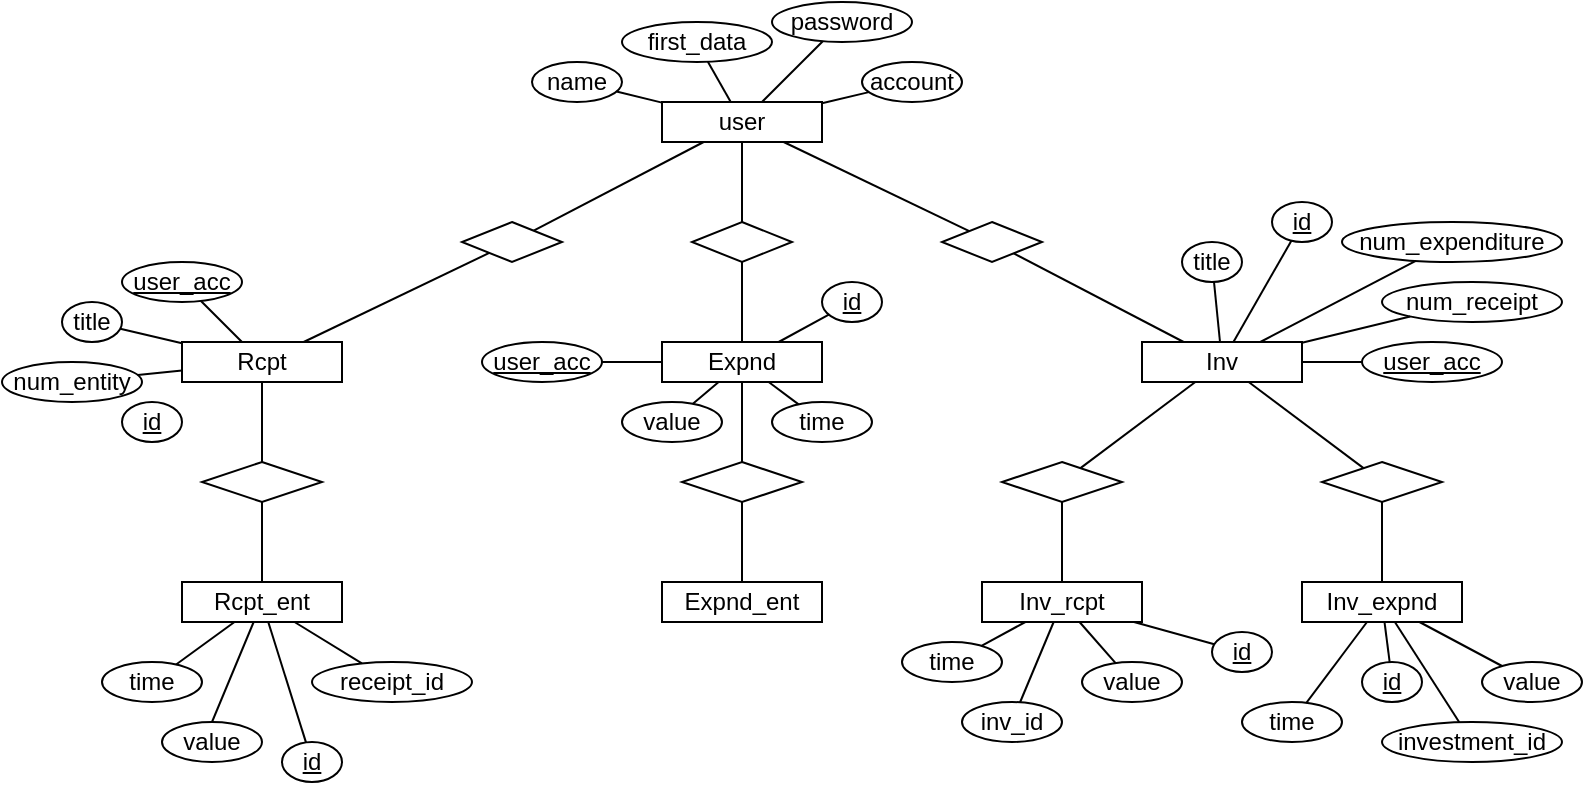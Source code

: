 <mxfile version="14.8.3" type="device"><diagram id="9Buu_Cc-pNRBsCQl5Hp7" name="Page-1"><mxGraphModel dx="865" dy="456" grid="1" gridSize="10" guides="1" tooltips="1" connect="1" arrows="1" fold="1" page="1" pageScale="1" pageWidth="850" pageHeight="1100" math="0" shadow="0"><root><mxCell id="0"/><mxCell id="1" parent="0"/><mxCell id="oZ_vx5jJv_oe8ziemRPR-1" value="Rcpt" style="rounded=0;whiteSpace=wrap;html=1;" parent="1" vertex="1"><mxGeometry x="280" y="300" width="80" height="20" as="geometry"/></mxCell><mxCell id="oZ_vx5jJv_oe8ziemRPR-2" value="user" style="rounded=0;whiteSpace=wrap;html=1;" parent="1" vertex="1"><mxGeometry x="520" y="180" width="80" height="20" as="geometry"/></mxCell><mxCell id="oZ_vx5jJv_oe8ziemRPR-3" value="title" style="ellipse;whiteSpace=wrap;html=1;" parent="1" vertex="1"><mxGeometry x="220" y="280" width="30" height="20" as="geometry"/></mxCell><mxCell id="oZ_vx5jJv_oe8ziemRPR-4" value="num_entity" style="ellipse;whiteSpace=wrap;html=1;" parent="1" vertex="1"><mxGeometry x="190" y="310" width="70" height="20" as="geometry"/></mxCell><mxCell id="oZ_vx5jJv_oe8ziemRPR-5" value="&lt;u&gt;id&lt;/u&gt;" style="ellipse;whiteSpace=wrap;html=1;" parent="1" vertex="1"><mxGeometry x="250" y="330" width="30" height="20" as="geometry"/></mxCell><mxCell id="oZ_vx5jJv_oe8ziemRPR-6" value="account" style="ellipse;whiteSpace=wrap;html=1;" parent="1" vertex="1"><mxGeometry x="620" y="160" width="50" height="20" as="geometry"/></mxCell><mxCell id="oZ_vx5jJv_oe8ziemRPR-7" value="password" style="ellipse;whiteSpace=wrap;html=1;" parent="1" vertex="1"><mxGeometry x="575" y="130" width="70" height="20" as="geometry"/></mxCell><mxCell id="oZ_vx5jJv_oe8ziemRPR-8" value="" style="endArrow=none;html=1;" parent="1" source="oZ_vx5jJv_oe8ziemRPR-7" target="oZ_vx5jJv_oe8ziemRPR-2" edge="1"><mxGeometry width="50" height="50" relative="1" as="geometry"><mxPoint x="350" y="160" as="sourcePoint"/><mxPoint x="400" y="110" as="targetPoint"/></mxGeometry></mxCell><mxCell id="oZ_vx5jJv_oe8ziemRPR-9" value="" style="endArrow=none;html=1;" parent="1" source="oZ_vx5jJv_oe8ziemRPR-2" target="oZ_vx5jJv_oe8ziemRPR-6" edge="1"><mxGeometry width="50" height="50" relative="1" as="geometry"><mxPoint x="440" y="200" as="sourcePoint"/><mxPoint x="490" y="150" as="targetPoint"/></mxGeometry></mxCell><mxCell id="oZ_vx5jJv_oe8ziemRPR-10" value="" style="endArrow=none;html=1;" parent="1" source="oZ_vx5jJv_oe8ziemRPR-1" target="oZ_vx5jJv_oe8ziemRPR-3" edge="1"><mxGeometry width="50" height="50" relative="1" as="geometry"><mxPoint x="300" y="280" as="sourcePoint"/><mxPoint x="350" y="230" as="targetPoint"/></mxGeometry></mxCell><mxCell id="oZ_vx5jJv_oe8ziemRPR-11" value="" style="endArrow=none;html=1;" parent="1" source="oZ_vx5jJv_oe8ziemRPR-1" target="oZ_vx5jJv_oe8ziemRPR-4" edge="1"><mxGeometry width="50" height="50" relative="1" as="geometry"><mxPoint x="400" y="290" as="sourcePoint"/><mxPoint x="450" y="240" as="targetPoint"/></mxGeometry></mxCell><mxCell id="oZ_vx5jJv_oe8ziemRPR-13" value="Rcpt_ent" style="rounded=0;whiteSpace=wrap;html=1;" parent="1" vertex="1"><mxGeometry x="280" y="420" width="80" height="20" as="geometry"/></mxCell><mxCell id="oZ_vx5jJv_oe8ziemRPR-15" value="receipt_id" style="ellipse;whiteSpace=wrap;html=1;" parent="1" vertex="1"><mxGeometry x="345" y="460" width="80" height="20" as="geometry"/></mxCell><mxCell id="oZ_vx5jJv_oe8ziemRPR-16" value="&lt;u&gt;id&lt;/u&gt;" style="ellipse;whiteSpace=wrap;html=1;" parent="1" vertex="1"><mxGeometry x="330" y="500" width="30" height="20" as="geometry"/></mxCell><mxCell id="oZ_vx5jJv_oe8ziemRPR-18" value="" style="endArrow=none;html=1;" parent="1" source="oZ_vx5jJv_oe8ziemRPR-13" target="oZ_vx5jJv_oe8ziemRPR-15" edge="1"><mxGeometry width="50" height="50" relative="1" as="geometry"><mxPoint x="320" y="420" as="sourcePoint"/><mxPoint x="370" y="370" as="targetPoint"/></mxGeometry></mxCell><mxCell id="oZ_vx5jJv_oe8ziemRPR-19" value="" style="endArrow=none;html=1;" parent="1" source="oZ_vx5jJv_oe8ziemRPR-16" target="oZ_vx5jJv_oe8ziemRPR-13" edge="1"><mxGeometry width="50" height="50" relative="1" as="geometry"><mxPoint x="150" y="520" as="sourcePoint"/><mxPoint x="200" y="470" as="targetPoint"/></mxGeometry></mxCell><mxCell id="oZ_vx5jJv_oe8ziemRPR-20" value="" style="rhombus;whiteSpace=wrap;html=1;" parent="1" vertex="1"><mxGeometry x="530" y="360" width="60" height="20" as="geometry"/></mxCell><mxCell id="oZ_vx5jJv_oe8ziemRPR-21" value="" style="endArrow=none;html=1;" parent="1" source="1qHGx6vAjADvJ_asKUmI-11" target="oZ_vx5jJv_oe8ziemRPR-20" edge="1"><mxGeometry width="50" height="50" relative="1" as="geometry"><mxPoint x="440" y="420.0" as="sourcePoint"/><mxPoint x="370" y="410" as="targetPoint"/></mxGeometry></mxCell><mxCell id="oZ_vx5jJv_oe8ziemRPR-22" value="" style="endArrow=none;html=1;entryX=0.5;entryY=1;entryDx=0;entryDy=0;" parent="1" source="oZ_vx5jJv_oe8ziemRPR-20" target="oZ_vx5jJv_oe8ziemRPR-24" edge="1"><mxGeometry width="50" height="50" relative="1" as="geometry"><mxPoint x="350" y="460" as="sourcePoint"/><mxPoint x="440" y="320" as="targetPoint"/></mxGeometry></mxCell><mxCell id="oZ_vx5jJv_oe8ziemRPR-24" value="Expnd" style="rounded=0;whiteSpace=wrap;html=1;" parent="1" vertex="1"><mxGeometry x="520" y="300" width="80" height="20" as="geometry"/></mxCell><mxCell id="oZ_vx5jJv_oe8ziemRPR-25" value="&lt;u&gt;id&lt;/u&gt;" style="ellipse;whiteSpace=wrap;html=1;" parent="1" vertex="1"><mxGeometry x="600" y="270" width="30" height="20" as="geometry"/></mxCell><mxCell id="oZ_vx5jJv_oe8ziemRPR-26" value="" style="endArrow=none;html=1;" parent="1" source="oZ_vx5jJv_oe8ziemRPR-25" target="oZ_vx5jJv_oe8ziemRPR-24" edge="1"><mxGeometry width="50" height="50" relative="1" as="geometry"><mxPoint x="510" y="280" as="sourcePoint"/><mxPoint x="750" y="300" as="targetPoint"/></mxGeometry></mxCell><mxCell id="oZ_vx5jJv_oe8ziemRPR-27" value="Inv" style="rounded=0;whiteSpace=wrap;html=1;" parent="1" vertex="1"><mxGeometry x="760" y="300" width="80" height="20" as="geometry"/></mxCell><mxCell id="oZ_vx5jJv_oe8ziemRPR-28" value="&lt;u&gt;id&lt;/u&gt;" style="ellipse;whiteSpace=wrap;html=1;" parent="1" vertex="1"><mxGeometry x="825" y="230" width="30" height="20" as="geometry"/></mxCell><mxCell id="oZ_vx5jJv_oe8ziemRPR-29" value="" style="endArrow=none;html=1;" parent="1" source="oZ_vx5jJv_oe8ziemRPR-28" target="oZ_vx5jJv_oe8ziemRPR-27" edge="1"><mxGeometry width="50" height="50" relative="1" as="geometry"><mxPoint x="830" y="410" as="sourcePoint"/><mxPoint x="880" y="360" as="targetPoint"/></mxGeometry></mxCell><mxCell id="oZ_vx5jJv_oe8ziemRPR-30" value="Inv_rcpt" style="rounded=0;whiteSpace=wrap;html=1;" parent="1" vertex="1"><mxGeometry x="680" y="420" width="80" height="20" as="geometry"/></mxCell><mxCell id="oZ_vx5jJv_oe8ziemRPR-31" value="Inv_expnd" style="rounded=0;whiteSpace=wrap;html=1;" parent="1" vertex="1"><mxGeometry x="840" y="420" width="80" height="20" as="geometry"/></mxCell><mxCell id="oZ_vx5jJv_oe8ziemRPR-32" value="" style="endArrow=none;html=1;" parent="1" source="oZ_vx5jJv_oe8ziemRPR-33" target="oZ_vx5jJv_oe8ziemRPR-27" edge="1"><mxGeometry width="50" height="50" relative="1" as="geometry"><mxPoint x="780" y="350" as="sourcePoint"/><mxPoint x="830" y="330" as="targetPoint"/></mxGeometry></mxCell><mxCell id="oZ_vx5jJv_oe8ziemRPR-33" value="" style="rhombus;whiteSpace=wrap;html=1;" parent="1" vertex="1"><mxGeometry x="690" y="360" width="60" height="20" as="geometry"/></mxCell><mxCell id="oZ_vx5jJv_oe8ziemRPR-34" value="" style="rhombus;whiteSpace=wrap;html=1;" parent="1" vertex="1"><mxGeometry x="850" y="360" width="60" height="20" as="geometry"/></mxCell><mxCell id="oZ_vx5jJv_oe8ziemRPR-35" value="" style="endArrow=none;html=1;" parent="1" source="oZ_vx5jJv_oe8ziemRPR-27" target="oZ_vx5jJv_oe8ziemRPR-34" edge="1"><mxGeometry width="50" height="50" relative="1" as="geometry"><mxPoint x="800" y="370" as="sourcePoint"/><mxPoint x="850" y="320" as="targetPoint"/></mxGeometry></mxCell><mxCell id="oZ_vx5jJv_oe8ziemRPR-36" value="" style="endArrow=none;html=1;" parent="1" source="oZ_vx5jJv_oe8ziemRPR-30" target="oZ_vx5jJv_oe8ziemRPR-33" edge="1"><mxGeometry width="50" height="50" relative="1" as="geometry"><mxPoint x="630" y="410" as="sourcePoint"/><mxPoint x="650" y="380" as="targetPoint"/></mxGeometry></mxCell><mxCell id="oZ_vx5jJv_oe8ziemRPR-37" value="" style="endArrow=none;html=1;" parent="1" source="oZ_vx5jJv_oe8ziemRPR-34" target="oZ_vx5jJv_oe8ziemRPR-31" edge="1"><mxGeometry width="50" height="50" relative="1" as="geometry"><mxPoint x="640" y="500" as="sourcePoint"/><mxPoint x="690" y="450" as="targetPoint"/></mxGeometry></mxCell><mxCell id="oZ_vx5jJv_oe8ziemRPR-38" value="time" style="ellipse;whiteSpace=wrap;html=1;" parent="1" vertex="1"><mxGeometry x="640" y="450" width="50" height="20" as="geometry"/></mxCell><mxCell id="oZ_vx5jJv_oe8ziemRPR-39" value="time" style="ellipse;whiteSpace=wrap;html=1;" parent="1" vertex="1"><mxGeometry x="240" y="460" width="50" height="20" as="geometry"/></mxCell><mxCell id="oZ_vx5jJv_oe8ziemRPR-40" value="" style="endArrow=none;html=1;" parent="1" source="oZ_vx5jJv_oe8ziemRPR-13" target="oZ_vx5jJv_oe8ziemRPR-39" edge="1"><mxGeometry width="50" height="50" relative="1" as="geometry"><mxPoint x="320" y="580" as="sourcePoint"/><mxPoint x="370" y="530" as="targetPoint"/></mxGeometry></mxCell><mxCell id="oZ_vx5jJv_oe8ziemRPR-41" value="" style="endArrow=none;html=1;" parent="1" source="oZ_vx5jJv_oe8ziemRPR-38" target="oZ_vx5jJv_oe8ziemRPR-30" edge="1"><mxGeometry width="50" height="50" relative="1" as="geometry"><mxPoint x="795" y="505" as="sourcePoint"/><mxPoint x="785" y="465" as="targetPoint"/></mxGeometry></mxCell><mxCell id="oZ_vx5jJv_oe8ziemRPR-42" value="&lt;u&gt;id&lt;/u&gt;" style="ellipse;whiteSpace=wrap;html=1;" parent="1" vertex="1"><mxGeometry x="795" y="445" width="30" height="20" as="geometry"/></mxCell><mxCell id="oZ_vx5jJv_oe8ziemRPR-43" value="" style="endArrow=none;html=1;" parent="1" source="oZ_vx5jJv_oe8ziemRPR-42" target="oZ_vx5jJv_oe8ziemRPR-30" edge="1"><mxGeometry width="50" height="50" relative="1" as="geometry"><mxPoint x="635" y="485" as="sourcePoint"/><mxPoint x="685" y="435" as="targetPoint"/></mxGeometry></mxCell><mxCell id="oZ_vx5jJv_oe8ziemRPR-44" value="first_data" style="ellipse;whiteSpace=wrap;html=1;" parent="1" vertex="1"><mxGeometry x="500" y="140" width="75" height="20" as="geometry"/></mxCell><mxCell id="oZ_vx5jJv_oe8ziemRPR-45" value="time" style="ellipse;whiteSpace=wrap;html=1;" parent="1" vertex="1"><mxGeometry x="810" y="480" width="50" height="20" as="geometry"/></mxCell><mxCell id="oZ_vx5jJv_oe8ziemRPR-46" value="" style="endArrow=none;html=1;" parent="1" source="oZ_vx5jJv_oe8ziemRPR-45" target="oZ_vx5jJv_oe8ziemRPR-31" edge="1"><mxGeometry width="50" height="50" relative="1" as="geometry"><mxPoint x="950" y="510" as="sourcePoint"/><mxPoint x="925" y="460.0" as="targetPoint"/></mxGeometry></mxCell><mxCell id="oZ_vx5jJv_oe8ziemRPR-47" value="&lt;u&gt;id&lt;/u&gt;" style="ellipse;whiteSpace=wrap;html=1;" parent="1" vertex="1"><mxGeometry x="870" y="460" width="30" height="20" as="geometry"/></mxCell><mxCell id="oZ_vx5jJv_oe8ziemRPR-48" value="" style="endArrow=none;html=1;" parent="1" source="oZ_vx5jJv_oe8ziemRPR-47" target="oZ_vx5jJv_oe8ziemRPR-31" edge="1"><mxGeometry width="50" height="50" relative="1" as="geometry"><mxPoint x="790" y="490" as="sourcePoint"/><mxPoint x="938.125" y="460.0" as="targetPoint"/></mxGeometry></mxCell><mxCell id="oZ_vx5jJv_oe8ziemRPR-49" value="" style="endArrow=none;html=1;" parent="1" source="oZ_vx5jJv_oe8ziemRPR-44" target="oZ_vx5jJv_oe8ziemRPR-2" edge="1"><mxGeometry width="50" height="50" relative="1" as="geometry"><mxPoint x="410" y="185" as="sourcePoint"/><mxPoint x="340" y="100" as="targetPoint"/></mxGeometry></mxCell><mxCell id="oZ_vx5jJv_oe8ziemRPR-54" value="value" style="ellipse;whiteSpace=wrap;html=1;" parent="1" vertex="1"><mxGeometry x="730" y="460" width="50" height="20" as="geometry"/></mxCell><mxCell id="oZ_vx5jJv_oe8ziemRPR-55" value="value" style="ellipse;whiteSpace=wrap;html=1;" parent="1" vertex="1"><mxGeometry x="930" y="460" width="50" height="20" as="geometry"/></mxCell><mxCell id="oZ_vx5jJv_oe8ziemRPR-56" value="" style="endArrow=none;html=1;" parent="1" source="oZ_vx5jJv_oe8ziemRPR-31" target="oZ_vx5jJv_oe8ziemRPR-55" edge="1"><mxGeometry width="50" height="50" relative="1" as="geometry"><mxPoint x="1035" y="370" as="sourcePoint"/><mxPoint x="945" y="530" as="targetPoint"/></mxGeometry></mxCell><mxCell id="oZ_vx5jJv_oe8ziemRPR-57" value="value" style="ellipse;whiteSpace=wrap;html=1;" parent="1" vertex="1"><mxGeometry x="270" y="490" width="50" height="20" as="geometry"/></mxCell><mxCell id="oZ_vx5jJv_oe8ziemRPR-58" value="" style="endArrow=none;html=1;entryX=0.5;entryY=0;entryDx=0;entryDy=0;" parent="1" source="oZ_vx5jJv_oe8ziemRPR-13" target="oZ_vx5jJv_oe8ziemRPR-57" edge="1"><mxGeometry width="50" height="50" relative="1" as="geometry"><mxPoint x="242.5" y="500.0" as="sourcePoint"/><mxPoint x="357.5" y="370" as="targetPoint"/></mxGeometry></mxCell><mxCell id="oZ_vx5jJv_oe8ziemRPR-60" value="title" style="ellipse;whiteSpace=wrap;html=1;" parent="1" vertex="1"><mxGeometry x="780" y="250" width="30" height="20" as="geometry"/></mxCell><mxCell id="oZ_vx5jJv_oe8ziemRPR-61" value="" style="endArrow=none;html=1;" parent="1" source="oZ_vx5jJv_oe8ziemRPR-27" target="oZ_vx5jJv_oe8ziemRPR-60" edge="1"><mxGeometry width="50" height="50" relative="1" as="geometry"><mxPoint x="873.125" y="280" as="sourcePoint"/><mxPoint x="900" y="210" as="targetPoint"/></mxGeometry></mxCell><mxCell id="oZ_vx5jJv_oe8ziemRPR-63" value="" style="endArrow=none;html=1;" parent="1" source="oZ_vx5jJv_oe8ziemRPR-54" target="oZ_vx5jJv_oe8ziemRPR-30" edge="1"><mxGeometry width="50" height="50" relative="1" as="geometry"><mxPoint x="655" y="515" as="sourcePoint"/><mxPoint x="705" y="465" as="targetPoint"/></mxGeometry></mxCell><mxCell id="oZ_vx5jJv_oe8ziemRPR-70" value="" style="endArrow=none;html=1;" parent="1" source="oZ_vx5jJv_oe8ziemRPR-71" target="oZ_vx5jJv_oe8ziemRPR-2" edge="1"><mxGeometry width="50" height="50" relative="1" as="geometry"><mxPoint x="737.58" y="180" as="sourcePoint"/><mxPoint x="772.413" y="150" as="targetPoint"/></mxGeometry></mxCell><mxCell id="oZ_vx5jJv_oe8ziemRPR-71" value="" style="rhombus;whiteSpace=wrap;html=1;" parent="1" vertex="1"><mxGeometry x="660" y="240" width="50" height="20" as="geometry"/></mxCell><mxCell id="oZ_vx5jJv_oe8ziemRPR-72" value="" style="endArrow=none;html=1;" parent="1" source="oZ_vx5jJv_oe8ziemRPR-27" target="oZ_vx5jJv_oe8ziemRPR-71" edge="1"><mxGeometry width="50" height="50" relative="1" as="geometry"><mxPoint x="790.705" y="265" as="sourcePoint"/><mxPoint x="767.58" y="210" as="targetPoint"/></mxGeometry></mxCell><mxCell id="oZ_vx5jJv_oe8ziemRPR-81" value="" style="rhombus;whiteSpace=wrap;html=1;" parent="1" vertex="1"><mxGeometry x="535" y="240" width="50" height="20" as="geometry"/></mxCell><mxCell id="oZ_vx5jJv_oe8ziemRPR-82" value="" style="endArrow=none;html=1;" parent="1" source="oZ_vx5jJv_oe8ziemRPR-81" target="oZ_vx5jJv_oe8ziemRPR-2" edge="1"><mxGeometry width="50" height="50" relative="1" as="geometry"><mxPoint x="510" y="240" as="sourcePoint"/><mxPoint x="590" y="180" as="targetPoint"/></mxGeometry></mxCell><mxCell id="oZ_vx5jJv_oe8ziemRPR-83" value="" style="endArrow=none;html=1;" parent="1" source="oZ_vx5jJv_oe8ziemRPR-24" target="oZ_vx5jJv_oe8ziemRPR-81" edge="1"><mxGeometry width="50" height="50" relative="1" as="geometry"><mxPoint x="460" y="290" as="sourcePoint"/><mxPoint x="510" y="240" as="targetPoint"/></mxGeometry></mxCell><mxCell id="oZ_vx5jJv_oe8ziemRPR-85" value="" style="rhombus;whiteSpace=wrap;html=1;" parent="1" vertex="1"><mxGeometry x="420" y="240" width="50" height="20" as="geometry"/></mxCell><mxCell id="oZ_vx5jJv_oe8ziemRPR-86" value="" style="endArrow=none;html=1;" parent="1" source="oZ_vx5jJv_oe8ziemRPR-85" target="oZ_vx5jJv_oe8ziemRPR-2" edge="1"><mxGeometry width="50" height="50" relative="1" as="geometry"><mxPoint x="425" y="240" as="sourcePoint"/><mxPoint x="475" y="200" as="targetPoint"/></mxGeometry></mxCell><mxCell id="oZ_vx5jJv_oe8ziemRPR-87" value="" style="endArrow=none;html=1;" parent="1" source="oZ_vx5jJv_oe8ziemRPR-1" target="oZ_vx5jJv_oe8ziemRPR-85" edge="1"><mxGeometry width="50" height="50" relative="1" as="geometry"><mxPoint x="475" y="300" as="sourcePoint"/><mxPoint x="425" y="240" as="targetPoint"/></mxGeometry></mxCell><mxCell id="oZ_vx5jJv_oe8ziemRPR-88" value="num_receipt" style="ellipse;whiteSpace=wrap;html=1;" parent="1" vertex="1"><mxGeometry x="880" y="270" width="90" height="20" as="geometry"/></mxCell><mxCell id="oZ_vx5jJv_oe8ziemRPR-89" value="num_expenditure" style="ellipse;whiteSpace=wrap;html=1;" parent="1" vertex="1"><mxGeometry x="860" y="240" width="110" height="20" as="geometry"/></mxCell><mxCell id="oZ_vx5jJv_oe8ziemRPR-90" value="" style="endArrow=none;html=1;" parent="1" source="oZ_vx5jJv_oe8ziemRPR-27" target="oZ_vx5jJv_oe8ziemRPR-89" edge="1"><mxGeometry width="50" height="50" relative="1" as="geometry"><mxPoint x="970" y="260" as="sourcePoint"/><mxPoint x="1020" y="210" as="targetPoint"/></mxGeometry></mxCell><mxCell id="oZ_vx5jJv_oe8ziemRPR-91" value="" style="endArrow=none;html=1;" parent="1" source="oZ_vx5jJv_oe8ziemRPR-88" target="oZ_vx5jJv_oe8ziemRPR-27" edge="1"><mxGeometry width="50" height="50" relative="1" as="geometry"><mxPoint x="960" y="290" as="sourcePoint"/><mxPoint x="868" y="300" as="targetPoint"/></mxGeometry></mxCell><mxCell id="oZ_vx5jJv_oe8ziemRPR-94" value="inv_id" style="ellipse;whiteSpace=wrap;html=1;" parent="1" vertex="1"><mxGeometry x="670" y="480" width="50" height="20" as="geometry"/></mxCell><mxCell id="oZ_vx5jJv_oe8ziemRPR-95" value="investment_id" style="ellipse;whiteSpace=wrap;html=1;" parent="1" vertex="1"><mxGeometry x="880" y="490" width="90" height="20" as="geometry"/></mxCell><mxCell id="oZ_vx5jJv_oe8ziemRPR-96" value="" style="endArrow=none;html=1;" parent="1" source="oZ_vx5jJv_oe8ziemRPR-94" target="oZ_vx5jJv_oe8ziemRPR-30" edge="1"><mxGeometry width="50" height="50" relative="1" as="geometry"><mxPoint x="615" y="460" as="sourcePoint"/><mxPoint x="665" y="410" as="targetPoint"/></mxGeometry></mxCell><mxCell id="oZ_vx5jJv_oe8ziemRPR-97" value="" style="endArrow=none;html=1;" parent="1" source="oZ_vx5jJv_oe8ziemRPR-31" target="oZ_vx5jJv_oe8ziemRPR-95" edge="1"><mxGeometry width="50" height="50" relative="1" as="geometry"><mxPoint x="975" y="390" as="sourcePoint"/><mxPoint x="1025" y="340" as="targetPoint"/></mxGeometry></mxCell><mxCell id="oZ_vx5jJv_oe8ziemRPR-99" value="value" style="ellipse;whiteSpace=wrap;html=1;" parent="1" vertex="1"><mxGeometry x="500" y="330" width="50" height="20" as="geometry"/></mxCell><mxCell id="oZ_vx5jJv_oe8ziemRPR-100" value="time" style="ellipse;whiteSpace=wrap;html=1;" parent="1" vertex="1"><mxGeometry x="575" y="330" width="50" height="20" as="geometry"/></mxCell><mxCell id="oZ_vx5jJv_oe8ziemRPR-101" value="" style="endArrow=none;html=1;" parent="1" source="oZ_vx5jJv_oe8ziemRPR-99" target="oZ_vx5jJv_oe8ziemRPR-24" edge="1"><mxGeometry width="50" height="50" relative="1" as="geometry"><mxPoint x="470" y="330" as="sourcePoint"/><mxPoint x="520" y="280" as="targetPoint"/></mxGeometry></mxCell><mxCell id="oZ_vx5jJv_oe8ziemRPR-102" value="" style="endArrow=none;html=1;" parent="1" source="oZ_vx5jJv_oe8ziemRPR-100" target="oZ_vx5jJv_oe8ziemRPR-24" edge="1"><mxGeometry width="50" height="50" relative="1" as="geometry"><mxPoint x="470" y="340" as="sourcePoint"/><mxPoint x="520" y="290" as="targetPoint"/></mxGeometry></mxCell><mxCell id="1qHGx6vAjADvJ_asKUmI-5" value="&lt;u&gt;user_acc&lt;/u&gt;" style="ellipse;whiteSpace=wrap;html=1;" parent="1" vertex="1"><mxGeometry x="250" y="260" width="60" height="20" as="geometry"/></mxCell><mxCell id="1qHGx6vAjADvJ_asKUmI-6" value="" style="endArrow=none;html=1;" parent="1" source="1qHGx6vAjADvJ_asKUmI-5" target="oZ_vx5jJv_oe8ziemRPR-1" edge="1"><mxGeometry width="50" height="50" relative="1" as="geometry"><mxPoint x="40" y="290" as="sourcePoint"/><mxPoint x="90" y="240" as="targetPoint"/></mxGeometry></mxCell><mxCell id="1qHGx6vAjADvJ_asKUmI-7" value="&lt;u&gt;user_acc&lt;/u&gt;" style="ellipse;whiteSpace=wrap;html=1;" parent="1" vertex="1"><mxGeometry x="870" y="300" width="70" height="20" as="geometry"/></mxCell><mxCell id="1qHGx6vAjADvJ_asKUmI-8" value="" style="endArrow=none;html=1;" parent="1" source="oZ_vx5jJv_oe8ziemRPR-27" target="1qHGx6vAjADvJ_asKUmI-7" edge="1"><mxGeometry width="50" height="50" relative="1" as="geometry"><mxPoint x="850" y="340" as="sourcePoint"/><mxPoint x="920" y="360" as="targetPoint"/></mxGeometry></mxCell><mxCell id="1qHGx6vAjADvJ_asKUmI-11" value="Expnd_ent" style="rounded=0;whiteSpace=wrap;html=1;" parent="1" vertex="1"><mxGeometry x="520" y="420" width="80" height="20" as="geometry"/></mxCell><mxCell id="1qHGx6vAjADvJ_asKUmI-12" value="name" style="ellipse;whiteSpace=wrap;html=1;" parent="1" vertex="1"><mxGeometry x="455" y="160" width="45" height="20" as="geometry"/></mxCell><mxCell id="1qHGx6vAjADvJ_asKUmI-13" value="" style="endArrow=none;html=1;" parent="1" source="oZ_vx5jJv_oe8ziemRPR-2" target="1qHGx6vAjADvJ_asKUmI-12" edge="1"><mxGeometry width="50" height="50" relative="1" as="geometry"><mxPoint x="300" y="230" as="sourcePoint"/><mxPoint x="350" y="180" as="targetPoint"/></mxGeometry></mxCell><mxCell id="1qHGx6vAjADvJ_asKUmI-14" value="&lt;u&gt;user_acc&lt;/u&gt;" style="ellipse;whiteSpace=wrap;html=1;" parent="1" vertex="1"><mxGeometry x="430" y="300" width="60" height="20" as="geometry"/></mxCell><mxCell id="1qHGx6vAjADvJ_asKUmI-15" value="" style="endArrow=none;html=1;" parent="1" source="oZ_vx5jJv_oe8ziemRPR-24" target="1qHGx6vAjADvJ_asKUmI-14" edge="1"><mxGeometry width="50" height="50" relative="1" as="geometry"><mxPoint x="450" y="390" as="sourcePoint"/><mxPoint x="500" y="340" as="targetPoint"/></mxGeometry></mxCell><mxCell id="6bJnRgoWvKlR8iIXqMEo-3" value="" style="rhombus;whiteSpace=wrap;html=1;" vertex="1" parent="1"><mxGeometry x="290" y="360" width="60" height="20" as="geometry"/></mxCell><mxCell id="6bJnRgoWvKlR8iIXqMEo-4" value="" style="endArrow=none;html=1;exitX=0.5;exitY=0;exitDx=0;exitDy=0;" edge="1" parent="1" target="6bJnRgoWvKlR8iIXqMEo-3" source="oZ_vx5jJv_oe8ziemRPR-13"><mxGeometry width="50" height="50" relative="1" as="geometry"><mxPoint x="330" y="390" as="sourcePoint"/><mxPoint x="260" y="420" as="targetPoint"/></mxGeometry></mxCell><mxCell id="6bJnRgoWvKlR8iIXqMEo-5" value="" style="endArrow=none;html=1;entryX=0.5;entryY=1;entryDx=0;entryDy=0;" edge="1" parent="1" source="6bJnRgoWvKlR8iIXqMEo-3" target="oZ_vx5jJv_oe8ziemRPR-1"><mxGeometry width="50" height="50" relative="1" as="geometry"><mxPoint x="240" y="470" as="sourcePoint"/><mxPoint x="330" y="330" as="targetPoint"/></mxGeometry></mxCell></root></mxGraphModel></diagram></mxfile>